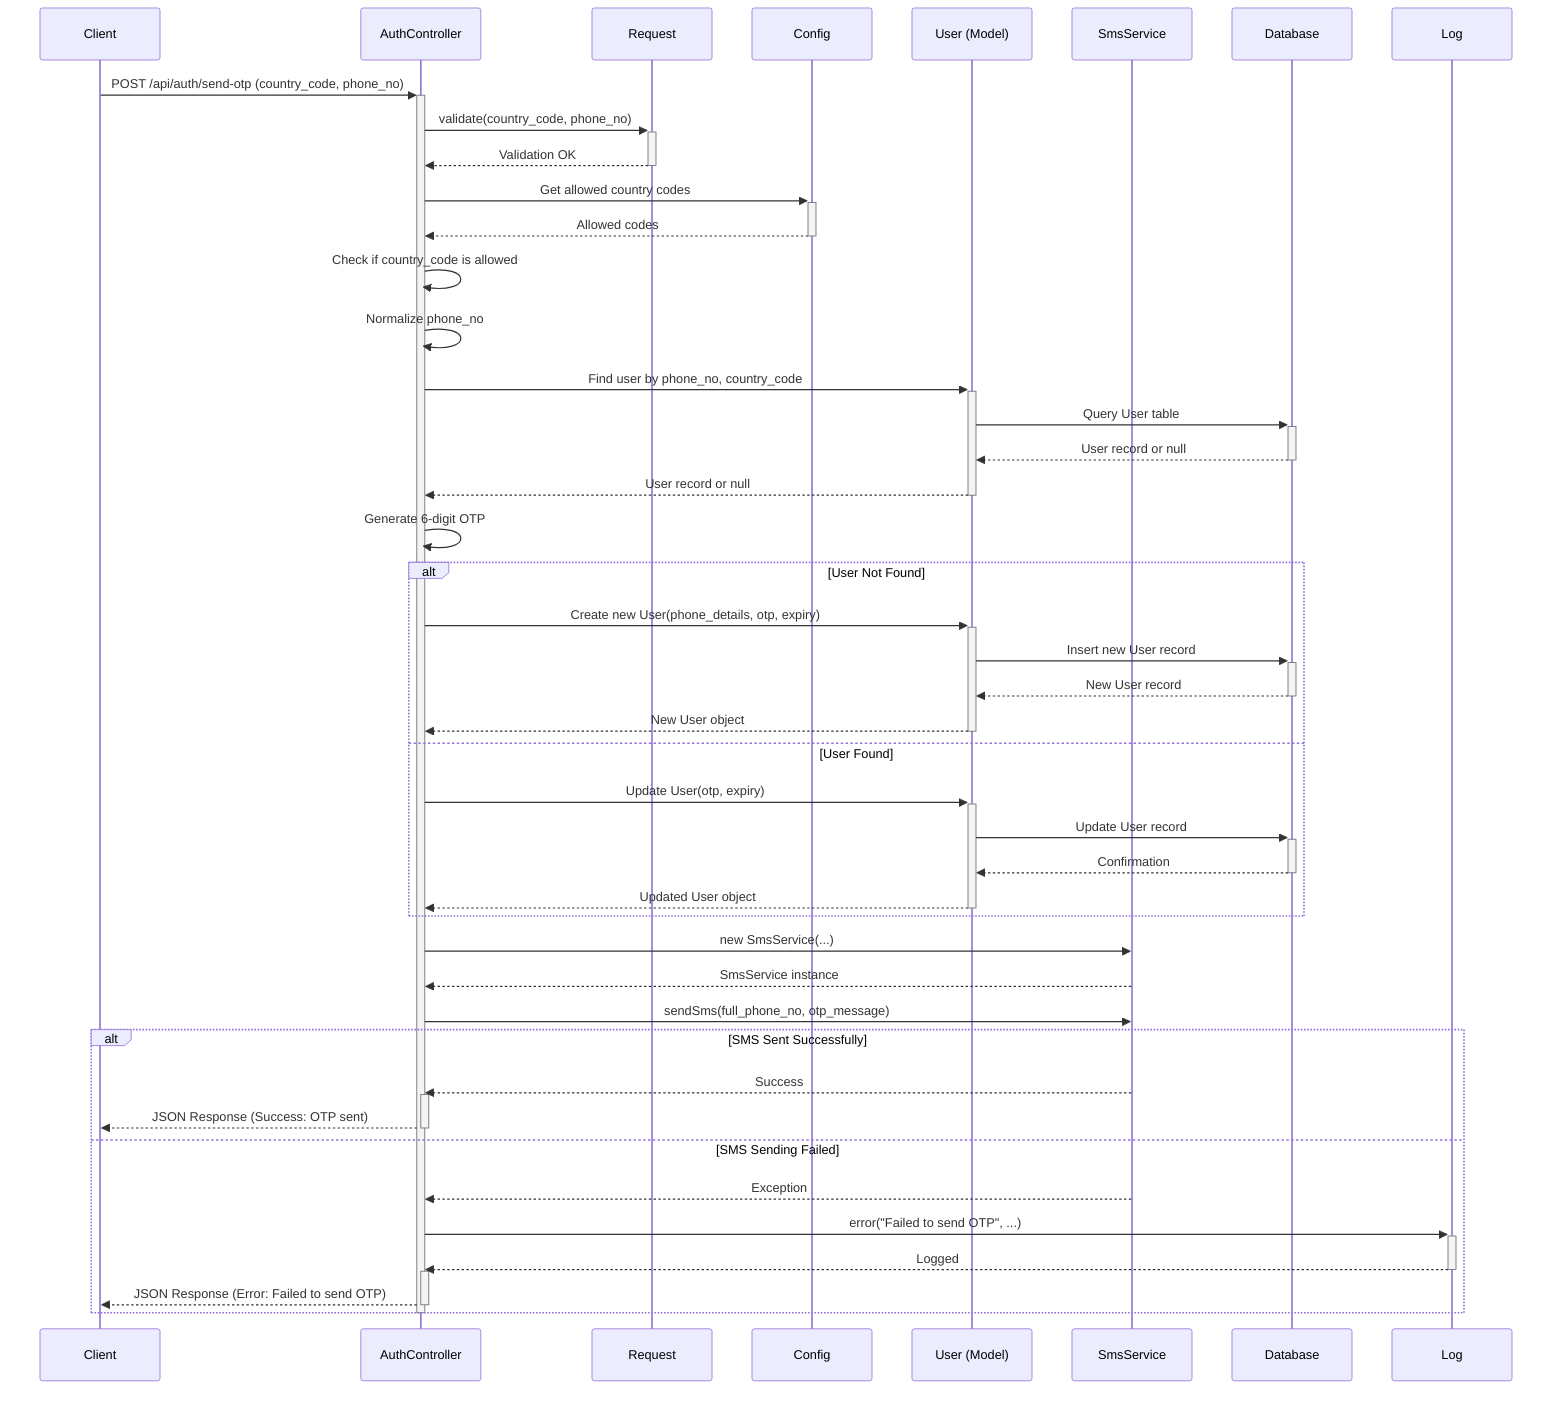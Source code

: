 sequenceDiagram
    participant Client
    participant AuthController
    participant Request
    participant Config
    participant User as User (Model)
    participant SmsService
    participant Database
    participant Log

    Client->>+AuthController: POST /api/auth/send-otp (country_code, phone_no)
    AuthController->>+Request: validate(country_code, phone_no)
    Request-->>-AuthController: Validation OK
    AuthController->>+Config: Get allowed country codes
    Config-->>-AuthController: Allowed codes
    AuthController->>AuthController: Check if country_code is allowed
    AuthController->>AuthController: Normalize phone_no
    AuthController->>+User: Find user by phone_no, country_code
    User->>+Database: Query User table
    Database-->>-User: User record or null
    User-->>-AuthController: User record or null
    AuthController->>AuthController: Generate 6-digit OTP
    alt User Not Found
        AuthController->>+User: Create new User(phone_details, otp, expiry)
        User->>+Database: Insert new User record
        Database-->>-User: New User record
        User-->>-AuthController: New User object
    else User Found
        AuthController->>+User: Update User(otp, expiry)
        User->>+Database: Update User record
        Database-->>-User: Confirmation
        User-->>-AuthController: Updated User object
    end
    AuthController->>SmsService: new SmsService(...)
    SmsService-->>AuthController: SmsService instance
    AuthController->>SmsService: sendSms(full_phone_no, otp_message)
    alt SMS Sent Successfully
        SmsService-->>AuthController: Success
        # Ensure AuthController is active for response
        activate AuthController
        AuthController-->>-Client: JSON Response (Success: OTP sent)
    else SMS Sending Failed
        SmsService-->>AuthController: Exception
        AuthController->>+Log: error("Failed to send OTP", ...)
        Log-->>-AuthController: Logged
        # Ensure AuthController is active for response
        activate AuthController
        AuthController-->>-Client: JSON Response (Error: Failed to send OTP)
    end
    # Explicitly deactivate after alt block
    deactivate AuthController